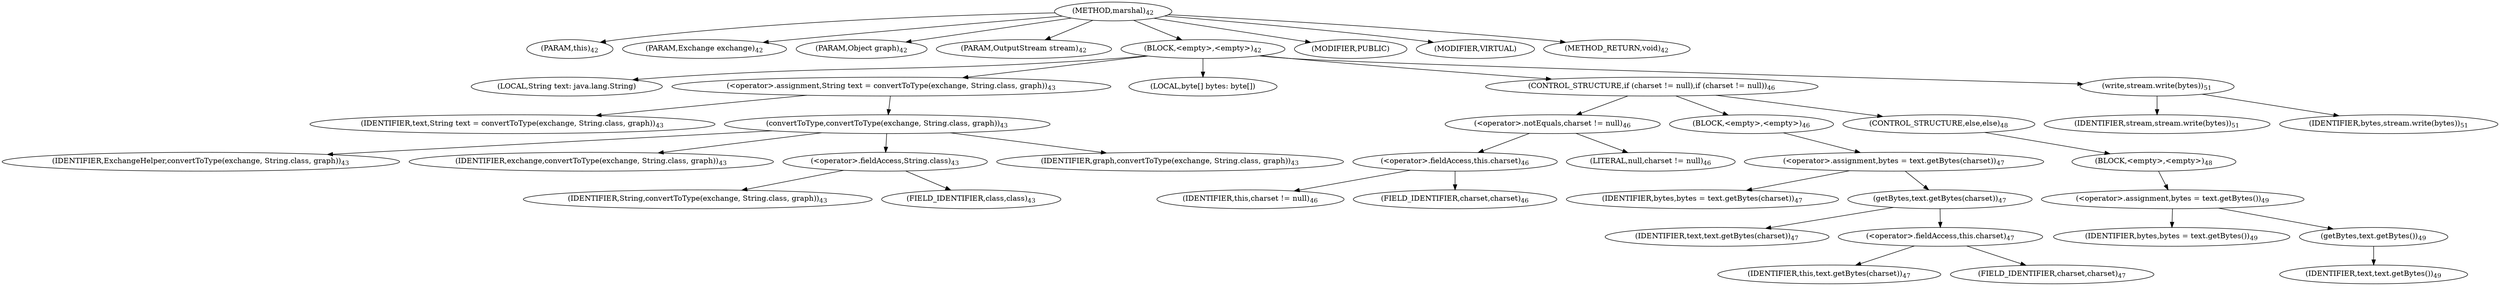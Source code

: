 digraph "marshal" {  
"36" [label = <(METHOD,marshal)<SUB>42</SUB>> ]
"37" [label = <(PARAM,this)<SUB>42</SUB>> ]
"38" [label = <(PARAM,Exchange exchange)<SUB>42</SUB>> ]
"39" [label = <(PARAM,Object graph)<SUB>42</SUB>> ]
"40" [label = <(PARAM,OutputStream stream)<SUB>42</SUB>> ]
"41" [label = <(BLOCK,&lt;empty&gt;,&lt;empty&gt;)<SUB>42</SUB>> ]
"42" [label = <(LOCAL,String text: java.lang.String)> ]
"43" [label = <(&lt;operator&gt;.assignment,String text = convertToType(exchange, String.class, graph))<SUB>43</SUB>> ]
"44" [label = <(IDENTIFIER,text,String text = convertToType(exchange, String.class, graph))<SUB>43</SUB>> ]
"45" [label = <(convertToType,convertToType(exchange, String.class, graph))<SUB>43</SUB>> ]
"46" [label = <(IDENTIFIER,ExchangeHelper,convertToType(exchange, String.class, graph))<SUB>43</SUB>> ]
"47" [label = <(IDENTIFIER,exchange,convertToType(exchange, String.class, graph))<SUB>43</SUB>> ]
"48" [label = <(&lt;operator&gt;.fieldAccess,String.class)<SUB>43</SUB>> ]
"49" [label = <(IDENTIFIER,String,convertToType(exchange, String.class, graph))<SUB>43</SUB>> ]
"50" [label = <(FIELD_IDENTIFIER,class,class)<SUB>43</SUB>> ]
"51" [label = <(IDENTIFIER,graph,convertToType(exchange, String.class, graph))<SUB>43</SUB>> ]
"52" [label = <(LOCAL,byte[] bytes: byte[])> ]
"53" [label = <(CONTROL_STRUCTURE,if (charset != null),if (charset != null))<SUB>46</SUB>> ]
"54" [label = <(&lt;operator&gt;.notEquals,charset != null)<SUB>46</SUB>> ]
"55" [label = <(&lt;operator&gt;.fieldAccess,this.charset)<SUB>46</SUB>> ]
"56" [label = <(IDENTIFIER,this,charset != null)<SUB>46</SUB>> ]
"57" [label = <(FIELD_IDENTIFIER,charset,charset)<SUB>46</SUB>> ]
"58" [label = <(LITERAL,null,charset != null)<SUB>46</SUB>> ]
"59" [label = <(BLOCK,&lt;empty&gt;,&lt;empty&gt;)<SUB>46</SUB>> ]
"60" [label = <(&lt;operator&gt;.assignment,bytes = text.getBytes(charset))<SUB>47</SUB>> ]
"61" [label = <(IDENTIFIER,bytes,bytes = text.getBytes(charset))<SUB>47</SUB>> ]
"62" [label = <(getBytes,text.getBytes(charset))<SUB>47</SUB>> ]
"63" [label = <(IDENTIFIER,text,text.getBytes(charset))<SUB>47</SUB>> ]
"64" [label = <(&lt;operator&gt;.fieldAccess,this.charset)<SUB>47</SUB>> ]
"65" [label = <(IDENTIFIER,this,text.getBytes(charset))<SUB>47</SUB>> ]
"66" [label = <(FIELD_IDENTIFIER,charset,charset)<SUB>47</SUB>> ]
"67" [label = <(CONTROL_STRUCTURE,else,else)<SUB>48</SUB>> ]
"68" [label = <(BLOCK,&lt;empty&gt;,&lt;empty&gt;)<SUB>48</SUB>> ]
"69" [label = <(&lt;operator&gt;.assignment,bytes = text.getBytes())<SUB>49</SUB>> ]
"70" [label = <(IDENTIFIER,bytes,bytes = text.getBytes())<SUB>49</SUB>> ]
"71" [label = <(getBytes,text.getBytes())<SUB>49</SUB>> ]
"72" [label = <(IDENTIFIER,text,text.getBytes())<SUB>49</SUB>> ]
"73" [label = <(write,stream.write(bytes))<SUB>51</SUB>> ]
"74" [label = <(IDENTIFIER,stream,stream.write(bytes))<SUB>51</SUB>> ]
"75" [label = <(IDENTIFIER,bytes,stream.write(bytes))<SUB>51</SUB>> ]
"76" [label = <(MODIFIER,PUBLIC)> ]
"77" [label = <(MODIFIER,VIRTUAL)> ]
"78" [label = <(METHOD_RETURN,void)<SUB>42</SUB>> ]
  "36" -> "37" 
  "36" -> "38" 
  "36" -> "39" 
  "36" -> "40" 
  "36" -> "41" 
  "36" -> "76" 
  "36" -> "77" 
  "36" -> "78" 
  "41" -> "42" 
  "41" -> "43" 
  "41" -> "52" 
  "41" -> "53" 
  "41" -> "73" 
  "43" -> "44" 
  "43" -> "45" 
  "45" -> "46" 
  "45" -> "47" 
  "45" -> "48" 
  "45" -> "51" 
  "48" -> "49" 
  "48" -> "50" 
  "53" -> "54" 
  "53" -> "59" 
  "53" -> "67" 
  "54" -> "55" 
  "54" -> "58" 
  "55" -> "56" 
  "55" -> "57" 
  "59" -> "60" 
  "60" -> "61" 
  "60" -> "62" 
  "62" -> "63" 
  "62" -> "64" 
  "64" -> "65" 
  "64" -> "66" 
  "67" -> "68" 
  "68" -> "69" 
  "69" -> "70" 
  "69" -> "71" 
  "71" -> "72" 
  "73" -> "74" 
  "73" -> "75" 
}

